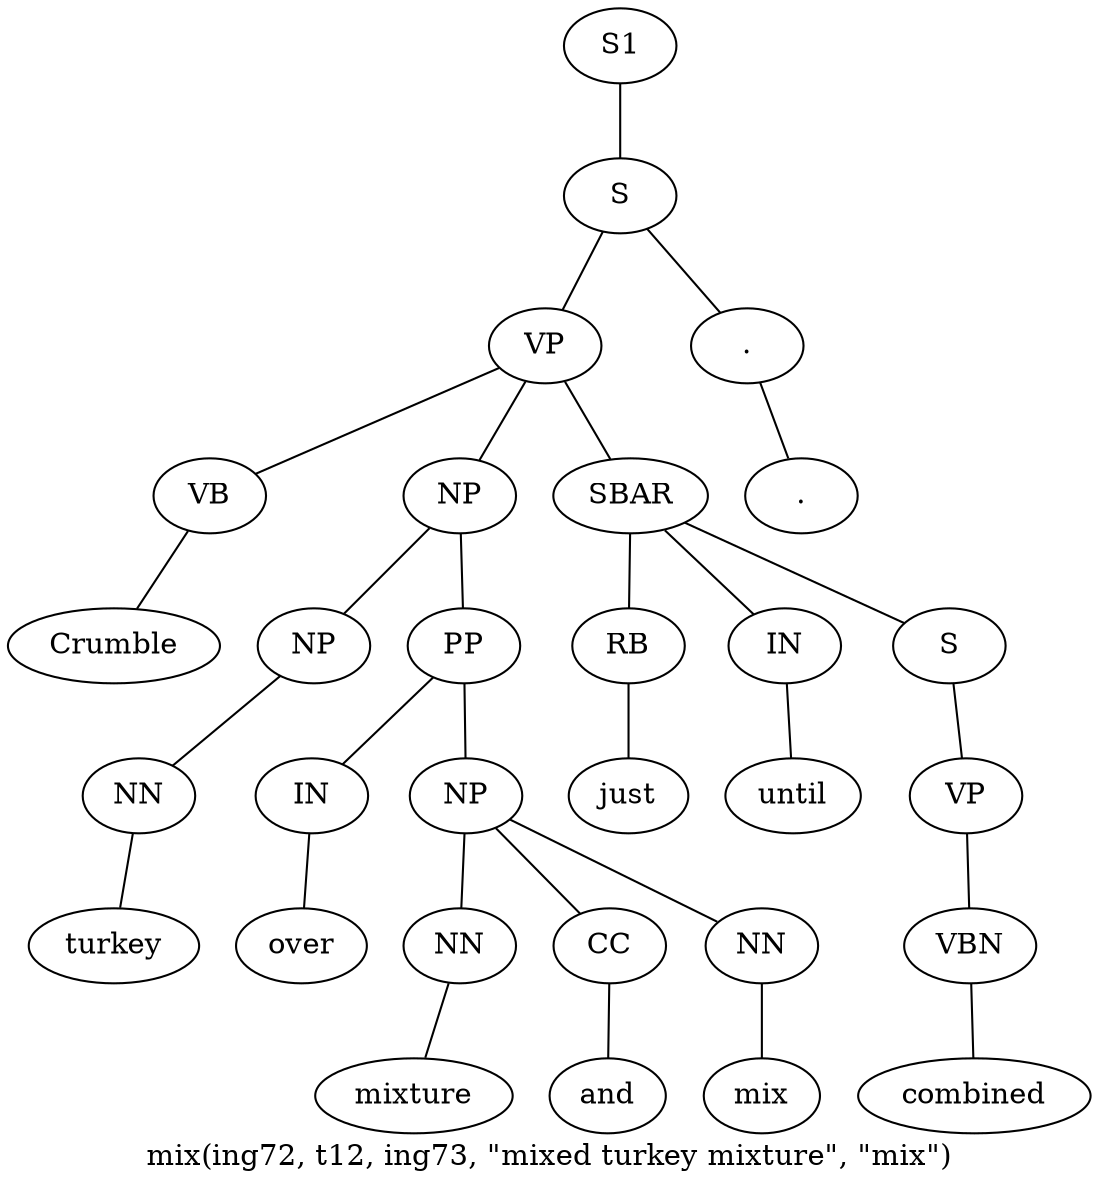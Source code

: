 graph SyntaxGraph {
	label = "mix(ing72, t12, ing73, \"mixed turkey mixture\", \"mix\")";
	Node0 [label="S1"];
	Node1 [label="S"];
	Node2 [label="VP"];
	Node3 [label="VB"];
	Node4 [label="Crumble"];
	Node5 [label="NP"];
	Node6 [label="NP"];
	Node7 [label="NN"];
	Node8 [label="turkey"];
	Node9 [label="PP"];
	Node10 [label="IN"];
	Node11 [label="over"];
	Node12 [label="NP"];
	Node13 [label="NN"];
	Node14 [label="mixture"];
	Node15 [label="CC"];
	Node16 [label="and"];
	Node17 [label="NN"];
	Node18 [label="mix"];
	Node19 [label="SBAR"];
	Node20 [label="RB"];
	Node21 [label="just"];
	Node22 [label="IN"];
	Node23 [label="until"];
	Node24 [label="S"];
	Node25 [label="VP"];
	Node26 [label="VBN"];
	Node27 [label="combined"];
	Node28 [label="."];
	Node29 [label="."];

	Node0 -- Node1;
	Node1 -- Node2;
	Node1 -- Node28;
	Node2 -- Node3;
	Node2 -- Node5;
	Node2 -- Node19;
	Node3 -- Node4;
	Node5 -- Node6;
	Node5 -- Node9;
	Node6 -- Node7;
	Node7 -- Node8;
	Node9 -- Node10;
	Node9 -- Node12;
	Node10 -- Node11;
	Node12 -- Node13;
	Node12 -- Node15;
	Node12 -- Node17;
	Node13 -- Node14;
	Node15 -- Node16;
	Node17 -- Node18;
	Node19 -- Node20;
	Node19 -- Node22;
	Node19 -- Node24;
	Node20 -- Node21;
	Node22 -- Node23;
	Node24 -- Node25;
	Node25 -- Node26;
	Node26 -- Node27;
	Node28 -- Node29;
}